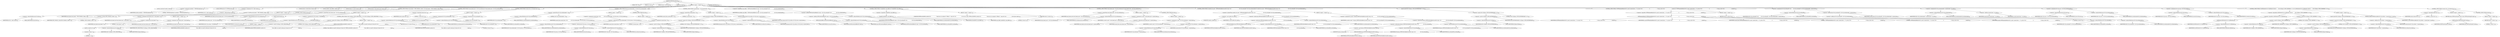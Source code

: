 digraph "TIFFFillStripPartial" {  
"74179" [label = <(METHOD,TIFFFillStripPartial)<SUB>159</SUB>> ]
"74180" [label = <(PARAM,TIFF *tif)<SUB>159</SUB>> ]
"74181" [label = <(PARAM,int strip)<SUB>159</SUB>> ]
"74182" [label = <(PARAM,tmsize_t read_ahead)<SUB>159</SUB>> ]
"74183" [label = <(PARAM,int restart)<SUB>160</SUB>> ]
"74184" [label = <(BLOCK,&lt;empty&gt;,&lt;empty&gt;)<SUB>161</SUB>> ]
"74185" [label = <(LOCAL,constchar[] module: char[])<SUB>162</SUB>> ]
"74186" [label = <(&lt;operator&gt;.assignment,module[] = &quot;TIFFFillStripPartial&quot;)<SUB>162</SUB>> ]
"74187" [label = <(IDENTIFIER,module,module[] = &quot;TIFFFillStripPartial&quot;)<SUB>162</SUB>> ]
"74188" [label = <(LITERAL,&quot;TIFFFillStripPartial&quot;,module[] = &quot;TIFFFillStripPartial&quot;)<SUB>162</SUB>> ]
"74189" [label = <(LOCAL,TIFFDirectory* td: TIFFDirectory)<SUB>163</SUB>> ]
"74190" [label = <(&lt;operator&gt;.assignment,*td = &amp;tif-&gt;tif_dir)<SUB>163</SUB>> ]
"74191" [label = <(IDENTIFIER,td,*td = &amp;tif-&gt;tif_dir)<SUB>163</SUB>> ]
"74192" [label = <(&lt;operator&gt;.addressOf,&amp;tif-&gt;tif_dir)<SUB>163</SUB>> ]
"74193" [label = <(&lt;operator&gt;.indirectFieldAccess,tif-&gt;tif_dir)<SUB>163</SUB>> ]
"74194" [label = <(IDENTIFIER,tif,*td = &amp;tif-&gt;tif_dir)<SUB>163</SUB>> ]
"74195" [label = <(FIELD_IDENTIFIER,tif_dir,tif_dir)<SUB>163</SUB>> ]
"74196" [label = <(LOCAL,tmsize_t unused_data: tmsize_t)<SUB>164</SUB>> ]
"74197" [label = <(LOCAL,uint64_t read_offset: uint64_t)<SUB>165</SUB>> ]
"74198" [label = <(LOCAL,tmsize_t to_read: tmsize_t)<SUB>166</SUB>> ]
"74199" [label = <(LOCAL,tmsize_t read_ahead_mod: tmsize_t)<SUB>167</SUB>> ]
"74200" [label = <(CONTROL_STRUCTURE,if (read_ahead &lt; TIFF_TMSIZE_T_MAX / 2),if (read_ahead &lt; TIFF_TMSIZE_T_MAX / 2))<SUB>180</SUB>> ]
"74201" [label = <(&lt;operator&gt;.lessThan,read_ahead &lt; TIFF_TMSIZE_T_MAX / 2)<SUB>180</SUB>> ]
"74202" [label = <(IDENTIFIER,read_ahead,read_ahead &lt; TIFF_TMSIZE_T_MAX / 2)<SUB>180</SUB>> ]
"74203" [label = <(&lt;operator&gt;.division,TIFF_TMSIZE_T_MAX / 2)<SUB>180</SUB>> ]
"74204" [label = <(IDENTIFIER,TIFF_TMSIZE_T_MAX,TIFF_TMSIZE_T_MAX / 2)<SUB>180</SUB>> ]
"74205" [label = <(LITERAL,2,TIFF_TMSIZE_T_MAX / 2)<SUB>180</SUB>> ]
"74206" [label = <(BLOCK,&lt;empty&gt;,&lt;empty&gt;)<SUB>181</SUB>> ]
"74207" [label = <(&lt;operator&gt;.assignment,read_ahead_mod = read_ahead * 2)<SUB>181</SUB>> ]
"74208" [label = <(IDENTIFIER,read_ahead_mod,read_ahead_mod = read_ahead * 2)<SUB>181</SUB>> ]
"74209" [label = <(&lt;operator&gt;.multiplication,read_ahead * 2)<SUB>181</SUB>> ]
"74210" [label = <(IDENTIFIER,read_ahead,read_ahead * 2)<SUB>181</SUB>> ]
"74211" [label = <(LITERAL,2,read_ahead * 2)<SUB>181</SUB>> ]
"74212" [label = <(CONTROL_STRUCTURE,else,else)<SUB>183</SUB>> ]
"74213" [label = <(BLOCK,&lt;empty&gt;,&lt;empty&gt;)<SUB>183</SUB>> ]
"74214" [label = <(&lt;operator&gt;.assignment,read_ahead_mod = read_ahead)<SUB>183</SUB>> ]
"74215" [label = <(IDENTIFIER,read_ahead_mod,read_ahead_mod = read_ahead)<SUB>183</SUB>> ]
"74216" [label = <(IDENTIFIER,read_ahead,read_ahead_mod = read_ahead)<SUB>183</SUB>> ]
"74217" [label = <(CONTROL_STRUCTURE,if (read_ahead_mod &gt; tif-&gt;tif_rawdatasize),if (read_ahead_mod &gt; tif-&gt;tif_rawdatasize))<SUB>184</SUB>> ]
"74218" [label = <(&lt;operator&gt;.greaterThan,read_ahead_mod &gt; tif-&gt;tif_rawdatasize)<SUB>184</SUB>> ]
"74219" [label = <(IDENTIFIER,read_ahead_mod,read_ahead_mod &gt; tif-&gt;tif_rawdatasize)<SUB>184</SUB>> ]
"74220" [label = <(&lt;operator&gt;.indirectFieldAccess,tif-&gt;tif_rawdatasize)<SUB>184</SUB>> ]
"74221" [label = <(IDENTIFIER,tif,read_ahead_mod &gt; tif-&gt;tif_rawdatasize)<SUB>184</SUB>> ]
"74222" [label = <(FIELD_IDENTIFIER,tif_rawdatasize,tif_rawdatasize)<SUB>184</SUB>> ]
"74223" [label = <(BLOCK,&lt;empty&gt;,&lt;empty&gt;)<SUB>185</SUB>> ]
"74224" [label = <(assert,assert(restart))<SUB>186</SUB>> ]
"74225" [label = <(IDENTIFIER,restart,assert(restart))<SUB>186</SUB>> ]
"74226" [label = <(&lt;operator&gt;.assignment,tif-&gt;tif_curstrip = NOSTRIP)<SUB>188</SUB>> ]
"74227" [label = <(&lt;operator&gt;.indirectFieldAccess,tif-&gt;tif_curstrip)<SUB>188</SUB>> ]
"74228" [label = <(IDENTIFIER,tif,tif-&gt;tif_curstrip = NOSTRIP)<SUB>188</SUB>> ]
"74229" [label = <(FIELD_IDENTIFIER,tif_curstrip,tif_curstrip)<SUB>188</SUB>> ]
"74230" [label = <(NOSTRIP,NOSTRIP)<SUB>188</SUB>> ]
"74231" [label = <(BLOCK,&lt;empty&gt;,&lt;empty&gt;)> ]
"74232" [label = <(uint32_t,(uint32_t)(-1))<SUB>188</SUB>> ]
"74233" [label = <(&lt;operator&gt;.minus,-1)<SUB>188</SUB>> ]
"74234" [label = <(LITERAL,1,-1)<SUB>188</SUB>> ]
"74235" [label = <(CONTROL_STRUCTURE,if ((tif-&gt;tif_flags &amp; TIFF_MYBUFFER) == 0),if ((tif-&gt;tif_flags &amp; TIFF_MYBUFFER) == 0))<SUB>189</SUB>> ]
"74236" [label = <(&lt;operator&gt;.equals,(tif-&gt;tif_flags &amp; TIFF_MYBUFFER) == 0)<SUB>189</SUB>> ]
"74237" [label = <(&lt;operator&gt;.and,tif-&gt;tif_flags &amp; TIFF_MYBUFFER)<SUB>189</SUB>> ]
"74238" [label = <(&lt;operator&gt;.indirectFieldAccess,tif-&gt;tif_flags)<SUB>189</SUB>> ]
"74239" [label = <(IDENTIFIER,tif,tif-&gt;tif_flags &amp; TIFF_MYBUFFER)<SUB>189</SUB>> ]
"74240" [label = <(FIELD_IDENTIFIER,tif_flags,tif_flags)<SUB>189</SUB>> ]
"74241" [label = <(IDENTIFIER,TIFF_MYBUFFER,tif-&gt;tif_flags &amp; TIFF_MYBUFFER)<SUB>189</SUB>> ]
"74242" [label = <(LITERAL,0,(tif-&gt;tif_flags &amp; TIFF_MYBUFFER) == 0)<SUB>189</SUB>> ]
"74243" [label = <(BLOCK,&lt;empty&gt;,&lt;empty&gt;)<SUB>190</SUB>> ]
"74244" [label = <(TIFFErrorExtR,TIFFErrorExtR(tif, module,\012                          &quot;Data buffer too small to hold part of strip %d&quot;,\012                          strip))<SUB>191</SUB>> ]
"74245" [label = <(IDENTIFIER,tif,TIFFErrorExtR(tif, module,\012                          &quot;Data buffer too small to hold part of strip %d&quot;,\012                          strip))<SUB>191</SUB>> ]
"74246" [label = <(IDENTIFIER,module,TIFFErrorExtR(tif, module,\012                          &quot;Data buffer too small to hold part of strip %d&quot;,\012                          strip))<SUB>191</SUB>> ]
"74247" [label = <(LITERAL,&quot;Data buffer too small to hold part of strip %d&quot;,TIFFErrorExtR(tif, module,\012                          &quot;Data buffer too small to hold part of strip %d&quot;,\012                          strip))<SUB>192</SUB>> ]
"74248" [label = <(IDENTIFIER,strip,TIFFErrorExtR(tif, module,\012                          &quot;Data buffer too small to hold part of strip %d&quot;,\012                          strip))<SUB>193</SUB>> ]
"74249" [label = <(RETURN,return (0);,return (0);)<SUB>194</SUB>> ]
"74250" [label = <(LITERAL,0,return (0);)<SUB>194</SUB>> ]
"74251" [label = <(CONTROL_STRUCTURE,if (restart &amp;&amp; 1),if (restart &amp;&amp; 1))<SUB>198</SUB>> ]
"74252" [label = <(&lt;operator&gt;.logicalAnd,restart &amp;&amp; 1)<SUB>198</SUB>> ]
"74253" [label = <(IDENTIFIER,restart,restart &amp;&amp; 1)<SUB>198</SUB>> ]
"74254" [label = <(LITERAL,1,restart &amp;&amp; 1)<SUB>198</SUB>> ]
"74255" [label = <(BLOCK,&lt;empty&gt;,&lt;empty&gt;)<SUB>199</SUB>> ]
"74256" [label = <(&lt;operator&gt;.assignment,tif-&gt;tif_rawdataloaded = 0)<SUB>200</SUB>> ]
"74257" [label = <(&lt;operator&gt;.indirectFieldAccess,tif-&gt;tif_rawdataloaded)<SUB>200</SUB>> ]
"74258" [label = <(IDENTIFIER,tif,tif-&gt;tif_rawdataloaded = 0)<SUB>200</SUB>> ]
"74259" [label = <(FIELD_IDENTIFIER,tif_rawdataloaded,tif_rawdataloaded)<SUB>200</SUB>> ]
"74260" [label = <(LITERAL,0,tif-&gt;tif_rawdataloaded = 0)<SUB>200</SUB>> ]
"74261" [label = <(&lt;operator&gt;.assignment,tif-&gt;tif_rawdataoff = 0)<SUB>201</SUB>> ]
"74262" [label = <(&lt;operator&gt;.indirectFieldAccess,tif-&gt;tif_rawdataoff)<SUB>201</SUB>> ]
"74263" [label = <(IDENTIFIER,tif,tif-&gt;tif_rawdataoff = 0)<SUB>201</SUB>> ]
"74264" [label = <(FIELD_IDENTIFIER,tif_rawdataoff,tif_rawdataoff)<SUB>201</SUB>> ]
"74265" [label = <(LITERAL,0,tif-&gt;tif_rawdataoff = 0)<SUB>201</SUB>> ]
"74266" [label = <(CONTROL_STRUCTURE,if (tif-&gt;tif_rawdataloaded &gt; 0),if (tif-&gt;tif_rawdataloaded &gt; 0))<SUB>208</SUB>> ]
"74267" [label = <(&lt;operator&gt;.greaterThan,tif-&gt;tif_rawdataloaded &gt; 0)<SUB>208</SUB>> ]
"74268" [label = <(&lt;operator&gt;.indirectFieldAccess,tif-&gt;tif_rawdataloaded)<SUB>208</SUB>> ]
"74269" [label = <(IDENTIFIER,tif,tif-&gt;tif_rawdataloaded &gt; 0)<SUB>208</SUB>> ]
"74270" [label = <(FIELD_IDENTIFIER,tif_rawdataloaded,tif_rawdataloaded)<SUB>208</SUB>> ]
"74271" [label = <(LITERAL,0,tif-&gt;tif_rawdataloaded &gt; 0)<SUB>208</SUB>> ]
"74272" [label = <(BLOCK,&lt;empty&gt;,&lt;empty&gt;)<SUB>209</SUB>> ]
"74273" [label = <(&lt;operator&gt;.assignment,unused_data =\012            tif-&gt;tif_rawdataloaded - (tif-&gt;tif_rawcp - tif-&gt;tif_rawdata))<SUB>209</SUB>> ]
"74274" [label = <(IDENTIFIER,unused_data,unused_data =\012            tif-&gt;tif_rawdataloaded - (tif-&gt;tif_rawcp - tif-&gt;tif_rawdata))<SUB>209</SUB>> ]
"74275" [label = <(&lt;operator&gt;.subtraction,tif-&gt;tif_rawdataloaded - (tif-&gt;tif_rawcp - tif-&gt;tif_rawdata))<SUB>210</SUB>> ]
"74276" [label = <(&lt;operator&gt;.indirectFieldAccess,tif-&gt;tif_rawdataloaded)<SUB>210</SUB>> ]
"74277" [label = <(IDENTIFIER,tif,tif-&gt;tif_rawdataloaded - (tif-&gt;tif_rawcp - tif-&gt;tif_rawdata))<SUB>210</SUB>> ]
"74278" [label = <(FIELD_IDENTIFIER,tif_rawdataloaded,tif_rawdataloaded)<SUB>210</SUB>> ]
"74279" [label = <(&lt;operator&gt;.subtraction,tif-&gt;tif_rawcp - tif-&gt;tif_rawdata)<SUB>210</SUB>> ]
"74280" [label = <(&lt;operator&gt;.indirectFieldAccess,tif-&gt;tif_rawcp)<SUB>210</SUB>> ]
"74281" [label = <(IDENTIFIER,tif,tif-&gt;tif_rawcp - tif-&gt;tif_rawdata)<SUB>210</SUB>> ]
"74282" [label = <(FIELD_IDENTIFIER,tif_rawcp,tif_rawcp)<SUB>210</SUB>> ]
"74283" [label = <(&lt;operator&gt;.indirectFieldAccess,tif-&gt;tif_rawdata)<SUB>210</SUB>> ]
"74284" [label = <(IDENTIFIER,tif,tif-&gt;tif_rawcp - tif-&gt;tif_rawdata)<SUB>210</SUB>> ]
"74285" [label = <(FIELD_IDENTIFIER,tif_rawdata,tif_rawdata)<SUB>210</SUB>> ]
"74286" [label = <(CONTROL_STRUCTURE,else,else)<SUB>212</SUB>> ]
"74287" [label = <(BLOCK,&lt;empty&gt;,&lt;empty&gt;)<SUB>212</SUB>> ]
"74288" [label = <(&lt;operator&gt;.assignment,unused_data = 0)<SUB>212</SUB>> ]
"74289" [label = <(IDENTIFIER,unused_data,unused_data = 0)<SUB>212</SUB>> ]
"74290" [label = <(LITERAL,0,unused_data = 0)<SUB>212</SUB>> ]
"74291" [label = <(CONTROL_STRUCTURE,if (unused_data &gt; 0),if (unused_data &gt; 0))<SUB>214</SUB>> ]
"74292" [label = <(&lt;operator&gt;.greaterThan,unused_data &gt; 0)<SUB>214</SUB>> ]
"74293" [label = <(IDENTIFIER,unused_data,unused_data &gt; 0)<SUB>214</SUB>> ]
"74294" [label = <(LITERAL,0,unused_data &gt; 0)<SUB>214</SUB>> ]
"74295" [label = <(BLOCK,&lt;empty&gt;,&lt;empty&gt;)<SUB>215</SUB>> ]
"74296" [label = <(assert,assert((tif-&gt;tif_flags &amp; TIFF_BUFFERMMAP) == 0))<SUB>216</SUB>> ]
"74297" [label = <(&lt;operator&gt;.equals,(tif-&gt;tif_flags &amp; TIFF_BUFFERMMAP) == 0)<SUB>216</SUB>> ]
"74298" [label = <(&lt;operator&gt;.and,tif-&gt;tif_flags &amp; TIFF_BUFFERMMAP)<SUB>216</SUB>> ]
"74299" [label = <(&lt;operator&gt;.indirectFieldAccess,tif-&gt;tif_flags)<SUB>216</SUB>> ]
"74300" [label = <(IDENTIFIER,tif,tif-&gt;tif_flags &amp; TIFF_BUFFERMMAP)<SUB>216</SUB>> ]
"74301" [label = <(FIELD_IDENTIFIER,tif_flags,tif_flags)<SUB>216</SUB>> ]
"74302" [label = <(IDENTIFIER,TIFF_BUFFERMMAP,tif-&gt;tif_flags &amp; TIFF_BUFFERMMAP)<SUB>216</SUB>> ]
"74303" [label = <(LITERAL,0,(tif-&gt;tif_flags &amp; TIFF_BUFFERMMAP) == 0)<SUB>216</SUB>> ]
"74304" [label = <(memmove,memmove(tif-&gt;tif_rawdata, tif-&gt;tif_rawcp, unused_data))<SUB>217</SUB>> ]
"74305" [label = <(&lt;operator&gt;.indirectFieldAccess,tif-&gt;tif_rawdata)<SUB>217</SUB>> ]
"74306" [label = <(IDENTIFIER,tif,memmove(tif-&gt;tif_rawdata, tif-&gt;tif_rawcp, unused_data))<SUB>217</SUB>> ]
"74307" [label = <(FIELD_IDENTIFIER,tif_rawdata,tif_rawdata)<SUB>217</SUB>> ]
"74308" [label = <(&lt;operator&gt;.indirectFieldAccess,tif-&gt;tif_rawcp)<SUB>217</SUB>> ]
"74309" [label = <(IDENTIFIER,tif,memmove(tif-&gt;tif_rawdata, tif-&gt;tif_rawcp, unused_data))<SUB>217</SUB>> ]
"74310" [label = <(FIELD_IDENTIFIER,tif_rawcp,tif_rawcp)<SUB>217</SUB>> ]
"74311" [label = <(IDENTIFIER,unused_data,memmove(tif-&gt;tif_rawdata, tif-&gt;tif_rawcp, unused_data))<SUB>217</SUB>> ]
"74312" [label = <(&lt;operator&gt;.assignment,read_offset = TIFFGetStrileOffset(tif, strip) + tif-&gt;tif_rawdataoff +\012                  tif-&gt;tif_rawdataloaded)<SUB>223</SUB>> ]
"74313" [label = <(IDENTIFIER,read_offset,read_offset = TIFFGetStrileOffset(tif, strip) + tif-&gt;tif_rawdataoff +\012                  tif-&gt;tif_rawdataloaded)<SUB>223</SUB>> ]
"74314" [label = <(&lt;operator&gt;.addition,TIFFGetStrileOffset(tif, strip) + tif-&gt;tif_rawdataoff +\012                  tif-&gt;tif_rawdataloaded)<SUB>223</SUB>> ]
"74315" [label = <(&lt;operator&gt;.addition,TIFFGetStrileOffset(tif, strip) + tif-&gt;tif_rawdataoff)<SUB>223</SUB>> ]
"74316" [label = <(TIFFGetStrileOffset,TIFFGetStrileOffset(tif, strip))<SUB>223</SUB>> ]
"74317" [label = <(IDENTIFIER,tif,TIFFGetStrileOffset(tif, strip))<SUB>223</SUB>> ]
"74318" [label = <(IDENTIFIER,strip,TIFFGetStrileOffset(tif, strip))<SUB>223</SUB>> ]
"74319" [label = <(&lt;operator&gt;.indirectFieldAccess,tif-&gt;tif_rawdataoff)<SUB>223</SUB>> ]
"74320" [label = <(IDENTIFIER,tif,TIFFGetStrileOffset(tif, strip) + tif-&gt;tif_rawdataoff)<SUB>223</SUB>> ]
"74321" [label = <(FIELD_IDENTIFIER,tif_rawdataoff,tif_rawdataoff)<SUB>223</SUB>> ]
"74322" [label = <(&lt;operator&gt;.indirectFieldAccess,tif-&gt;tif_rawdataloaded)<SUB>224</SUB>> ]
"74323" [label = <(IDENTIFIER,tif,TIFFGetStrileOffset(tif, strip) + tif-&gt;tif_rawdataoff +\012                  tif-&gt;tif_rawdataloaded)<SUB>224</SUB>> ]
"74324" [label = <(FIELD_IDENTIFIER,tif_rawdataloaded,tif_rawdataloaded)<SUB>224</SUB>> ]
"74325" [label = <(CONTROL_STRUCTURE,if (!SeekOK(tif, read_offset)),if (!SeekOK(tif, read_offset)))<SUB>226</SUB>> ]
"74326" [label = <(&lt;operator&gt;.logicalNot,!SeekOK(tif, read_offset))<SUB>226</SUB>> ]
"74327" [label = <(SeekOK,SeekOK(tif, read_offset))<SUB>226</SUB>> ]
"74328" [label = <(IDENTIFIER,tif,SeekOK(tif, read_offset))<SUB>226</SUB>> ]
"74329" [label = <(IDENTIFIER,read_offset,SeekOK(tif, read_offset))<SUB>226</SUB>> ]
"74330" [label = <(BLOCK,&lt;empty&gt;,&lt;empty&gt;)<SUB>227</SUB>> ]
"74331" [label = <(UNKNOWN,TIFFErrorExtR(tif, module,\012                      &quot;Seek error at scanline %&quot; PRIu32 &quot;, strip %d&quot;,\012                      tif-&gt;tif_row, strip);,TIFFErrorExtR(tif, module,\012                      &quot;Seek error at scanline %&quot; PRIu32 &quot;, strip %d&quot;,\012                      tif-&gt;tif_row, strip);)<SUB>228</SUB>> ]
"74332" [label = <(RETURN,return 0;,return 0;)<SUB>231</SUB>> ]
"74333" [label = <(LITERAL,0,return 0;)<SUB>231</SUB>> ]
"74334" [label = <(CONTROL_STRUCTURE,if (read_ahead_mod &gt; tif-&gt;tif_rawdatasize),if (read_ahead_mod &gt; tif-&gt;tif_rawdatasize))<SUB>237</SUB>> ]
"74335" [label = <(&lt;operator&gt;.greaterThan,read_ahead_mod &gt; tif-&gt;tif_rawdatasize)<SUB>237</SUB>> ]
"74336" [label = <(IDENTIFIER,read_ahead_mod,read_ahead_mod &gt; tif-&gt;tif_rawdatasize)<SUB>237</SUB>> ]
"74337" [label = <(&lt;operator&gt;.indirectFieldAccess,tif-&gt;tif_rawdatasize)<SUB>237</SUB>> ]
"74338" [label = <(IDENTIFIER,tif,read_ahead_mod &gt; tif-&gt;tif_rawdatasize)<SUB>237</SUB>> ]
"74339" [label = <(FIELD_IDENTIFIER,tif_rawdatasize,tif_rawdatasize)<SUB>237</SUB>> ]
"74340" [label = <(BLOCK,&lt;empty&gt;,&lt;empty&gt;)<SUB>238</SUB>> ]
"74341" [label = <(&lt;operator&gt;.assignment,to_read = read_ahead_mod - unused_data)<SUB>238</SUB>> ]
"74342" [label = <(IDENTIFIER,to_read,to_read = read_ahead_mod - unused_data)<SUB>238</SUB>> ]
"74343" [label = <(&lt;operator&gt;.subtraction,read_ahead_mod - unused_data)<SUB>238</SUB>> ]
"74344" [label = <(IDENTIFIER,read_ahead_mod,read_ahead_mod - unused_data)<SUB>238</SUB>> ]
"74345" [label = <(IDENTIFIER,unused_data,read_ahead_mod - unused_data)<SUB>238</SUB>> ]
"74346" [label = <(CONTROL_STRUCTURE,else,else)<SUB>240</SUB>> ]
"74347" [label = <(BLOCK,&lt;empty&gt;,&lt;empty&gt;)<SUB>240</SUB>> ]
"74348" [label = <(&lt;operator&gt;.assignment,to_read = tif-&gt;tif_rawdatasize - unused_data)<SUB>240</SUB>> ]
"74349" [label = <(IDENTIFIER,to_read,to_read = tif-&gt;tif_rawdatasize - unused_data)<SUB>240</SUB>> ]
"74350" [label = <(&lt;operator&gt;.subtraction,tif-&gt;tif_rawdatasize - unused_data)<SUB>240</SUB>> ]
"74351" [label = <(&lt;operator&gt;.indirectFieldAccess,tif-&gt;tif_rawdatasize)<SUB>240</SUB>> ]
"74352" [label = <(IDENTIFIER,tif,tif-&gt;tif_rawdatasize - unused_data)<SUB>240</SUB>> ]
"74353" [label = <(FIELD_IDENTIFIER,tif_rawdatasize,tif_rawdatasize)<SUB>240</SUB>> ]
"74354" [label = <(IDENTIFIER,unused_data,tif-&gt;tif_rawdatasize - unused_data)<SUB>240</SUB>> ]
"74355" [label = <(CONTROL_STRUCTURE,if ((uint64_t)to_read &gt; TIFFGetStrileByteCount(tif, strip) -\012                                tif-&gt;tif_rawdataoff - tif-&gt;tif_rawdataloaded),if ((uint64_t)to_read &gt; TIFFGetStrileByteCount(tif, strip) -\012                                tif-&gt;tif_rawdataoff - tif-&gt;tif_rawdataloaded))<SUB>241</SUB>> ]
"74356" [label = <(&lt;operator&gt;.greaterThan,(uint64_t)to_read &gt; TIFFGetStrileByteCount(tif, strip) -\012                                tif-&gt;tif_rawdataoff - tif-&gt;tif_rawdataloaded)<SUB>241</SUB>> ]
"74357" [label = <(&lt;operator&gt;.cast,(uint64_t)to_read)<SUB>241</SUB>> ]
"74358" [label = <(UNKNOWN,uint64_t,uint64_t)<SUB>241</SUB>> ]
"74359" [label = <(IDENTIFIER,to_read,(uint64_t)to_read)<SUB>241</SUB>> ]
"74360" [label = <(&lt;operator&gt;.subtraction,TIFFGetStrileByteCount(tif, strip) -\012                                tif-&gt;tif_rawdataoff - tif-&gt;tif_rawdataloaded)<SUB>241</SUB>> ]
"74361" [label = <(&lt;operator&gt;.subtraction,TIFFGetStrileByteCount(tif, strip) -\012                                tif-&gt;tif_rawdataoff)<SUB>241</SUB>> ]
"74362" [label = <(TIFFGetStrileByteCount,TIFFGetStrileByteCount(tif, strip))<SUB>241</SUB>> ]
"74363" [label = <(IDENTIFIER,tif,TIFFGetStrileByteCount(tif, strip))<SUB>241</SUB>> ]
"74364" [label = <(IDENTIFIER,strip,TIFFGetStrileByteCount(tif, strip))<SUB>241</SUB>> ]
"74365" [label = <(&lt;operator&gt;.indirectFieldAccess,tif-&gt;tif_rawdataoff)<SUB>242</SUB>> ]
"74366" [label = <(IDENTIFIER,tif,TIFFGetStrileByteCount(tif, strip) -\012                                tif-&gt;tif_rawdataoff)<SUB>242</SUB>> ]
"74367" [label = <(FIELD_IDENTIFIER,tif_rawdataoff,tif_rawdataoff)<SUB>242</SUB>> ]
"74368" [label = <(&lt;operator&gt;.indirectFieldAccess,tif-&gt;tif_rawdataloaded)<SUB>242</SUB>> ]
"74369" [label = <(IDENTIFIER,tif,TIFFGetStrileByteCount(tif, strip) -\012                                tif-&gt;tif_rawdataoff - tif-&gt;tif_rawdataloaded)<SUB>242</SUB>> ]
"74370" [label = <(FIELD_IDENTIFIER,tif_rawdataloaded,tif_rawdataloaded)<SUB>242</SUB>> ]
"74371" [label = <(BLOCK,&lt;empty&gt;,&lt;empty&gt;)<SUB>243</SUB>> ]
"74372" [label = <(&lt;operator&gt;.assignment,to_read = (tmsize_t)TIFFGetStrileByteCount(tif, strip) -\012                  tif-&gt;tif_rawdataoff - tif-&gt;tif_rawdataloaded)<SUB>244</SUB>> ]
"74373" [label = <(IDENTIFIER,to_read,to_read = (tmsize_t)TIFFGetStrileByteCount(tif, strip) -\012                  tif-&gt;tif_rawdataoff - tif-&gt;tif_rawdataloaded)<SUB>244</SUB>> ]
"74374" [label = <(&lt;operator&gt;.subtraction,(tmsize_t)TIFFGetStrileByteCount(tif, strip) -\012                  tif-&gt;tif_rawdataoff - tif-&gt;tif_rawdataloaded)<SUB>244</SUB>> ]
"74375" [label = <(&lt;operator&gt;.subtraction,(tmsize_t)TIFFGetStrileByteCount(tif, strip) -\012                  tif-&gt;tif_rawdataoff)<SUB>244</SUB>> ]
"74376" [label = <(&lt;operator&gt;.cast,(tmsize_t)TIFFGetStrileByteCount(tif, strip))<SUB>244</SUB>> ]
"74377" [label = <(UNKNOWN,tmsize_t,tmsize_t)<SUB>244</SUB>> ]
"74378" [label = <(TIFFGetStrileByteCount,TIFFGetStrileByteCount(tif, strip))<SUB>244</SUB>> ]
"74379" [label = <(IDENTIFIER,tif,TIFFGetStrileByteCount(tif, strip))<SUB>244</SUB>> ]
"74380" [label = <(IDENTIFIER,strip,TIFFGetStrileByteCount(tif, strip))<SUB>244</SUB>> ]
"74381" [label = <(&lt;operator&gt;.indirectFieldAccess,tif-&gt;tif_rawdataoff)<SUB>245</SUB>> ]
"74382" [label = <(IDENTIFIER,tif,(tmsize_t)TIFFGetStrileByteCount(tif, strip) -\012                  tif-&gt;tif_rawdataoff)<SUB>245</SUB>> ]
"74383" [label = <(FIELD_IDENTIFIER,tif_rawdataoff,tif_rawdataoff)<SUB>245</SUB>> ]
"74384" [label = <(&lt;operator&gt;.indirectFieldAccess,tif-&gt;tif_rawdataloaded)<SUB>245</SUB>> ]
"74385" [label = <(IDENTIFIER,tif,(tmsize_t)TIFFGetStrileByteCount(tif, strip) -\012                  tif-&gt;tif_rawdataoff - tif-&gt;tif_rawdataloaded)<SUB>245</SUB>> ]
"74386" [label = <(FIELD_IDENTIFIER,tif_rawdataloaded,tif_rawdataloaded)<SUB>245</SUB>> ]
"74387" [label = <(assert,assert((tif-&gt;tif_flags &amp; TIFF_BUFFERMMAP) == 0))<SUB>248</SUB>> ]
"74388" [label = <(&lt;operator&gt;.equals,(tif-&gt;tif_flags &amp; TIFF_BUFFERMMAP) == 0)<SUB>248</SUB>> ]
"74389" [label = <(&lt;operator&gt;.and,tif-&gt;tif_flags &amp; TIFF_BUFFERMMAP)<SUB>248</SUB>> ]
"74390" [label = <(&lt;operator&gt;.indirectFieldAccess,tif-&gt;tif_flags)<SUB>248</SUB>> ]
"74391" [label = <(IDENTIFIER,tif,tif-&gt;tif_flags &amp; TIFF_BUFFERMMAP)<SUB>248</SUB>> ]
"74392" [label = <(FIELD_IDENTIFIER,tif_flags,tif_flags)<SUB>248</SUB>> ]
"74393" [label = <(IDENTIFIER,TIFF_BUFFERMMAP,tif-&gt;tif_flags &amp; TIFF_BUFFERMMAP)<SUB>248</SUB>> ]
"74394" [label = <(LITERAL,0,(tif-&gt;tif_flags &amp; TIFF_BUFFERMMAP) == 0)<SUB>248</SUB>> ]
"74395" [label = <(CONTROL_STRUCTURE,if (!TIFFReadAndRealloc(tif, to_read, unused_data, 1, /* is_strip */\012                            0,                            /* strip_or_tile */\012                            module)),if (!TIFFReadAndRealloc(tif, to_read, unused_data, 1, /* is_strip */\012                            0,                            /* strip_or_tile */\012                            module)))<SUB>249</SUB>> ]
"74396" [label = <(&lt;operator&gt;.logicalNot,!TIFFReadAndRealloc(tif, to_read, unused_data, 1, /* is_strip */\012                            0,                            /* strip_or_tile */\012                            module))<SUB>249</SUB>> ]
"74397" [label = <(TIFFReadAndRealloc,TIFFReadAndRealloc(tif, to_read, unused_data, 1, /* is_strip */\012                            0,                            /* strip_or_tile */\012                            module))<SUB>249</SUB>> ]
"74398" [label = <(IDENTIFIER,tif,TIFFReadAndRealloc(tif, to_read, unused_data, 1, /* is_strip */\012                            0,                            /* strip_or_tile */\012                            module))<SUB>249</SUB>> ]
"74399" [label = <(IDENTIFIER,to_read,TIFFReadAndRealloc(tif, to_read, unused_data, 1, /* is_strip */\012                            0,                            /* strip_or_tile */\012                            module))<SUB>249</SUB>> ]
"74400" [label = <(IDENTIFIER,unused_data,TIFFReadAndRealloc(tif, to_read, unused_data, 1, /* is_strip */\012                            0,                            /* strip_or_tile */\012                            module))<SUB>249</SUB>> ]
"74401" [label = <(LITERAL,1,TIFFReadAndRealloc(tif, to_read, unused_data, 1, /* is_strip */\012                            0,                            /* strip_or_tile */\012                            module))<SUB>249</SUB>> ]
"74402" [label = <(LITERAL,0,TIFFReadAndRealloc(tif, to_read, unused_data, 1, /* is_strip */\012                            0,                            /* strip_or_tile */\012                            module))<SUB>250</SUB>> ]
"74403" [label = <(IDENTIFIER,module,TIFFReadAndRealloc(tif, to_read, unused_data, 1, /* is_strip */\012                            0,                            /* strip_or_tile */\012                            module))<SUB>251</SUB>> ]
"74404" [label = <(BLOCK,&lt;empty&gt;,&lt;empty&gt;)<SUB>252</SUB>> ]
"74405" [label = <(RETURN,return 0;,return 0;)<SUB>253</SUB>> ]
"74406" [label = <(LITERAL,0,return 0;)<SUB>253</SUB>> ]
"74407" [label = <(&lt;operator&gt;.assignment,tif-&gt;tif_rawdataoff =\012        tif-&gt;tif_rawdataoff + tif-&gt;tif_rawdataloaded - unused_data)<SUB>256</SUB>> ]
"74408" [label = <(&lt;operator&gt;.indirectFieldAccess,tif-&gt;tif_rawdataoff)<SUB>256</SUB>> ]
"74409" [label = <(IDENTIFIER,tif,tif-&gt;tif_rawdataoff =\012        tif-&gt;tif_rawdataoff + tif-&gt;tif_rawdataloaded - unused_data)<SUB>256</SUB>> ]
"74410" [label = <(FIELD_IDENTIFIER,tif_rawdataoff,tif_rawdataoff)<SUB>256</SUB>> ]
"74411" [label = <(&lt;operator&gt;.subtraction,tif-&gt;tif_rawdataoff + tif-&gt;tif_rawdataloaded - unused_data)<SUB>257</SUB>> ]
"74412" [label = <(&lt;operator&gt;.addition,tif-&gt;tif_rawdataoff + tif-&gt;tif_rawdataloaded)<SUB>257</SUB>> ]
"74413" [label = <(&lt;operator&gt;.indirectFieldAccess,tif-&gt;tif_rawdataoff)<SUB>257</SUB>> ]
"74414" [label = <(IDENTIFIER,tif,tif-&gt;tif_rawdataoff + tif-&gt;tif_rawdataloaded)<SUB>257</SUB>> ]
"74415" [label = <(FIELD_IDENTIFIER,tif_rawdataoff,tif_rawdataoff)<SUB>257</SUB>> ]
"74416" [label = <(&lt;operator&gt;.indirectFieldAccess,tif-&gt;tif_rawdataloaded)<SUB>257</SUB>> ]
"74417" [label = <(IDENTIFIER,tif,tif-&gt;tif_rawdataoff + tif-&gt;tif_rawdataloaded)<SUB>257</SUB>> ]
"74418" [label = <(FIELD_IDENTIFIER,tif_rawdataloaded,tif_rawdataloaded)<SUB>257</SUB>> ]
"74419" [label = <(IDENTIFIER,unused_data,tif-&gt;tif_rawdataoff + tif-&gt;tif_rawdataloaded - unused_data)<SUB>257</SUB>> ]
"74420" [label = <(&lt;operator&gt;.assignment,tif-&gt;tif_rawdataloaded = unused_data + to_read)<SUB>258</SUB>> ]
"74421" [label = <(&lt;operator&gt;.indirectFieldAccess,tif-&gt;tif_rawdataloaded)<SUB>258</SUB>> ]
"74422" [label = <(IDENTIFIER,tif,tif-&gt;tif_rawdataloaded = unused_data + to_read)<SUB>258</SUB>> ]
"74423" [label = <(FIELD_IDENTIFIER,tif_rawdataloaded,tif_rawdataloaded)<SUB>258</SUB>> ]
"74424" [label = <(&lt;operator&gt;.addition,unused_data + to_read)<SUB>258</SUB>> ]
"74425" [label = <(IDENTIFIER,unused_data,unused_data + to_read)<SUB>258</SUB>> ]
"74426" [label = <(IDENTIFIER,to_read,unused_data + to_read)<SUB>258</SUB>> ]
"74427" [label = <(&lt;operator&gt;.assignment,tif-&gt;tif_rawcc = tif-&gt;tif_rawdataloaded)<SUB>260</SUB>> ]
"74428" [label = <(&lt;operator&gt;.indirectFieldAccess,tif-&gt;tif_rawcc)<SUB>260</SUB>> ]
"74429" [label = <(IDENTIFIER,tif,tif-&gt;tif_rawcc = tif-&gt;tif_rawdataloaded)<SUB>260</SUB>> ]
"74430" [label = <(FIELD_IDENTIFIER,tif_rawcc,tif_rawcc)<SUB>260</SUB>> ]
"74431" [label = <(&lt;operator&gt;.indirectFieldAccess,tif-&gt;tif_rawdataloaded)<SUB>260</SUB>> ]
"74432" [label = <(IDENTIFIER,tif,tif-&gt;tif_rawcc = tif-&gt;tif_rawdataloaded)<SUB>260</SUB>> ]
"74433" [label = <(FIELD_IDENTIFIER,tif_rawdataloaded,tif_rawdataloaded)<SUB>260</SUB>> ]
"74434" [label = <(&lt;operator&gt;.assignment,tif-&gt;tif_rawcp = tif-&gt;tif_rawdata)<SUB>261</SUB>> ]
"74435" [label = <(&lt;operator&gt;.indirectFieldAccess,tif-&gt;tif_rawcp)<SUB>261</SUB>> ]
"74436" [label = <(IDENTIFIER,tif,tif-&gt;tif_rawcp = tif-&gt;tif_rawdata)<SUB>261</SUB>> ]
"74437" [label = <(FIELD_IDENTIFIER,tif_rawcp,tif_rawcp)<SUB>261</SUB>> ]
"74438" [label = <(&lt;operator&gt;.indirectFieldAccess,tif-&gt;tif_rawdata)<SUB>261</SUB>> ]
"74439" [label = <(IDENTIFIER,tif,tif-&gt;tif_rawcp = tif-&gt;tif_rawdata)<SUB>261</SUB>> ]
"74440" [label = <(FIELD_IDENTIFIER,tif_rawdata,tif_rawdata)<SUB>261</SUB>> ]
"74441" [label = <(CONTROL_STRUCTURE,if (!isFillOrder(tif, td-&gt;td_fillorder) &amp;&amp;\012        (tif-&gt;tif_flags &amp; TIFF_NOBITREV) == 0),if (!isFillOrder(tif, td-&gt;td_fillorder) &amp;&amp;\012        (tif-&gt;tif_flags &amp; TIFF_NOBITREV) == 0))<SUB>263</SUB>> ]
"74442" [label = <(&lt;operator&gt;.logicalAnd,!isFillOrder(tif, td-&gt;td_fillorder) &amp;&amp;\012        (tif-&gt;tif_flags &amp; TIFF_NOBITREV) == 0)<SUB>263</SUB>> ]
"74443" [label = <(&lt;operator&gt;.logicalNot,!isFillOrder(tif, td-&gt;td_fillorder))<SUB>263</SUB>> ]
"74444" [label = <(isFillOrder,isFillOrder(tif, td-&gt;td_fillorder))<SUB>263</SUB>> ]
"74445" [label = <(IDENTIFIER,tif,isFillOrder(tif, td-&gt;td_fillorder))<SUB>263</SUB>> ]
"74446" [label = <(&lt;operator&gt;.indirectFieldAccess,td-&gt;td_fillorder)<SUB>263</SUB>> ]
"74447" [label = <(IDENTIFIER,td,isFillOrder(tif, td-&gt;td_fillorder))<SUB>263</SUB>> ]
"74448" [label = <(FIELD_IDENTIFIER,td_fillorder,td_fillorder)<SUB>263</SUB>> ]
"74449" [label = <(&lt;operator&gt;.equals,(tif-&gt;tif_flags &amp; TIFF_NOBITREV) == 0)<SUB>264</SUB>> ]
"74450" [label = <(&lt;operator&gt;.and,tif-&gt;tif_flags &amp; TIFF_NOBITREV)<SUB>264</SUB>> ]
"74451" [label = <(&lt;operator&gt;.indirectFieldAccess,tif-&gt;tif_flags)<SUB>264</SUB>> ]
"74452" [label = <(IDENTIFIER,tif,tif-&gt;tif_flags &amp; TIFF_NOBITREV)<SUB>264</SUB>> ]
"74453" [label = <(FIELD_IDENTIFIER,tif_flags,tif_flags)<SUB>264</SUB>> ]
"74454" [label = <(IDENTIFIER,TIFF_NOBITREV,tif-&gt;tif_flags &amp; TIFF_NOBITREV)<SUB>264</SUB>> ]
"74455" [label = <(LITERAL,0,(tif-&gt;tif_flags &amp; TIFF_NOBITREV) == 0)<SUB>264</SUB>> ]
"74456" [label = <(BLOCK,&lt;empty&gt;,&lt;empty&gt;)<SUB>265</SUB>> ]
"74457" [label = <(assert,assert((tif-&gt;tif_flags &amp; TIFF_BUFFERMMAP) == 0))<SUB>266</SUB>> ]
"74458" [label = <(&lt;operator&gt;.equals,(tif-&gt;tif_flags &amp; TIFF_BUFFERMMAP) == 0)<SUB>266</SUB>> ]
"74459" [label = <(&lt;operator&gt;.and,tif-&gt;tif_flags &amp; TIFF_BUFFERMMAP)<SUB>266</SUB>> ]
"74460" [label = <(&lt;operator&gt;.indirectFieldAccess,tif-&gt;tif_flags)<SUB>266</SUB>> ]
"74461" [label = <(IDENTIFIER,tif,tif-&gt;tif_flags &amp; TIFF_BUFFERMMAP)<SUB>266</SUB>> ]
"74462" [label = <(FIELD_IDENTIFIER,tif_flags,tif_flags)<SUB>266</SUB>> ]
"74463" [label = <(IDENTIFIER,TIFF_BUFFERMMAP,tif-&gt;tif_flags &amp; TIFF_BUFFERMMAP)<SUB>266</SUB>> ]
"74464" [label = <(LITERAL,0,(tif-&gt;tif_flags &amp; TIFF_BUFFERMMAP) == 0)<SUB>266</SUB>> ]
"74465" [label = <(TIFFReverseBits,TIFFReverseBits(tif-&gt;tif_rawdata + unused_data, to_read))<SUB>267</SUB>> ]
"74466" [label = <(&lt;operator&gt;.addition,tif-&gt;tif_rawdata + unused_data)<SUB>267</SUB>> ]
"74467" [label = <(&lt;operator&gt;.indirectFieldAccess,tif-&gt;tif_rawdata)<SUB>267</SUB>> ]
"74468" [label = <(IDENTIFIER,tif,tif-&gt;tif_rawdata + unused_data)<SUB>267</SUB>> ]
"74469" [label = <(FIELD_IDENTIFIER,tif_rawdata,tif_rawdata)<SUB>267</SUB>> ]
"74470" [label = <(IDENTIFIER,unused_data,tif-&gt;tif_rawdata + unused_data)<SUB>267</SUB>> ]
"74471" [label = <(IDENTIFIER,to_read,TIFFReverseBits(tif-&gt;tif_rawdata + unused_data, to_read))<SUB>267</SUB>> ]
"74472" [label = <(CONTROL_STRUCTURE,if (restart &amp;&amp; 1),if (restart &amp;&amp; 1))<SUB>274</SUB>> ]
"74473" [label = <(&lt;operator&gt;.logicalAnd,restart &amp;&amp; 1)<SUB>274</SUB>> ]
"74474" [label = <(IDENTIFIER,restart,restart &amp;&amp; 1)<SUB>274</SUB>> ]
"74475" [label = <(LITERAL,1,restart &amp;&amp; 1)<SUB>274</SUB>> ]
"74476" [label = <(BLOCK,&lt;empty&gt;,&lt;empty&gt;)<SUB>275</SUB>> ]
"74477" [label = <(RETURN,return TIFFStartStrip(tif, strip);,return TIFFStartStrip(tif, strip);)<SUB>293</SUB>> ]
"74478" [label = <(TIFFStartStrip,TIFFStartStrip(tif, strip))<SUB>293</SUB>> ]
"74479" [label = <(IDENTIFIER,tif,TIFFStartStrip(tif, strip))<SUB>293</SUB>> ]
"74480" [label = <(IDENTIFIER,strip,TIFFStartStrip(tif, strip))<SUB>293</SUB>> ]
"74481" [label = <(CONTROL_STRUCTURE,else,else)<SUB>296</SUB>> ]
"74482" [label = <(BLOCK,&lt;empty&gt;,&lt;empty&gt;)<SUB>296</SUB>> ]
"74483" [label = <(RETURN,return 1;,return 1;)<SUB>297</SUB>> ]
"74484" [label = <(LITERAL,1,return 1;)<SUB>297</SUB>> ]
"74485" [label = <(METHOD_RETURN,int)<SUB>159</SUB>> ]
  "74179" -> "74180" 
  "74179" -> "74181" 
  "74179" -> "74182" 
  "74179" -> "74183" 
  "74179" -> "74184" 
  "74179" -> "74485" 
  "74184" -> "74185" 
  "74184" -> "74186" 
  "74184" -> "74189" 
  "74184" -> "74190" 
  "74184" -> "74196" 
  "74184" -> "74197" 
  "74184" -> "74198" 
  "74184" -> "74199" 
  "74184" -> "74200" 
  "74184" -> "74217" 
  "74184" -> "74251" 
  "74184" -> "74266" 
  "74184" -> "74291" 
  "74184" -> "74312" 
  "74184" -> "74325" 
  "74184" -> "74334" 
  "74184" -> "74355" 
  "74184" -> "74387" 
  "74184" -> "74395" 
  "74184" -> "74407" 
  "74184" -> "74420" 
  "74184" -> "74427" 
  "74184" -> "74434" 
  "74184" -> "74441" 
  "74184" -> "74472" 
  "74186" -> "74187" 
  "74186" -> "74188" 
  "74190" -> "74191" 
  "74190" -> "74192" 
  "74192" -> "74193" 
  "74193" -> "74194" 
  "74193" -> "74195" 
  "74200" -> "74201" 
  "74200" -> "74206" 
  "74200" -> "74212" 
  "74201" -> "74202" 
  "74201" -> "74203" 
  "74203" -> "74204" 
  "74203" -> "74205" 
  "74206" -> "74207" 
  "74207" -> "74208" 
  "74207" -> "74209" 
  "74209" -> "74210" 
  "74209" -> "74211" 
  "74212" -> "74213" 
  "74213" -> "74214" 
  "74214" -> "74215" 
  "74214" -> "74216" 
  "74217" -> "74218" 
  "74217" -> "74223" 
  "74218" -> "74219" 
  "74218" -> "74220" 
  "74220" -> "74221" 
  "74220" -> "74222" 
  "74223" -> "74224" 
  "74223" -> "74226" 
  "74223" -> "74235" 
  "74224" -> "74225" 
  "74226" -> "74227" 
  "74226" -> "74230" 
  "74227" -> "74228" 
  "74227" -> "74229" 
  "74230" -> "74231" 
  "74231" -> "74232" 
  "74232" -> "74233" 
  "74233" -> "74234" 
  "74235" -> "74236" 
  "74235" -> "74243" 
  "74236" -> "74237" 
  "74236" -> "74242" 
  "74237" -> "74238" 
  "74237" -> "74241" 
  "74238" -> "74239" 
  "74238" -> "74240" 
  "74243" -> "74244" 
  "74243" -> "74249" 
  "74244" -> "74245" 
  "74244" -> "74246" 
  "74244" -> "74247" 
  "74244" -> "74248" 
  "74249" -> "74250" 
  "74251" -> "74252" 
  "74251" -> "74255" 
  "74252" -> "74253" 
  "74252" -> "74254" 
  "74255" -> "74256" 
  "74255" -> "74261" 
  "74256" -> "74257" 
  "74256" -> "74260" 
  "74257" -> "74258" 
  "74257" -> "74259" 
  "74261" -> "74262" 
  "74261" -> "74265" 
  "74262" -> "74263" 
  "74262" -> "74264" 
  "74266" -> "74267" 
  "74266" -> "74272" 
  "74266" -> "74286" 
  "74267" -> "74268" 
  "74267" -> "74271" 
  "74268" -> "74269" 
  "74268" -> "74270" 
  "74272" -> "74273" 
  "74273" -> "74274" 
  "74273" -> "74275" 
  "74275" -> "74276" 
  "74275" -> "74279" 
  "74276" -> "74277" 
  "74276" -> "74278" 
  "74279" -> "74280" 
  "74279" -> "74283" 
  "74280" -> "74281" 
  "74280" -> "74282" 
  "74283" -> "74284" 
  "74283" -> "74285" 
  "74286" -> "74287" 
  "74287" -> "74288" 
  "74288" -> "74289" 
  "74288" -> "74290" 
  "74291" -> "74292" 
  "74291" -> "74295" 
  "74292" -> "74293" 
  "74292" -> "74294" 
  "74295" -> "74296" 
  "74295" -> "74304" 
  "74296" -> "74297" 
  "74297" -> "74298" 
  "74297" -> "74303" 
  "74298" -> "74299" 
  "74298" -> "74302" 
  "74299" -> "74300" 
  "74299" -> "74301" 
  "74304" -> "74305" 
  "74304" -> "74308" 
  "74304" -> "74311" 
  "74305" -> "74306" 
  "74305" -> "74307" 
  "74308" -> "74309" 
  "74308" -> "74310" 
  "74312" -> "74313" 
  "74312" -> "74314" 
  "74314" -> "74315" 
  "74314" -> "74322" 
  "74315" -> "74316" 
  "74315" -> "74319" 
  "74316" -> "74317" 
  "74316" -> "74318" 
  "74319" -> "74320" 
  "74319" -> "74321" 
  "74322" -> "74323" 
  "74322" -> "74324" 
  "74325" -> "74326" 
  "74325" -> "74330" 
  "74326" -> "74327" 
  "74327" -> "74328" 
  "74327" -> "74329" 
  "74330" -> "74331" 
  "74330" -> "74332" 
  "74332" -> "74333" 
  "74334" -> "74335" 
  "74334" -> "74340" 
  "74334" -> "74346" 
  "74335" -> "74336" 
  "74335" -> "74337" 
  "74337" -> "74338" 
  "74337" -> "74339" 
  "74340" -> "74341" 
  "74341" -> "74342" 
  "74341" -> "74343" 
  "74343" -> "74344" 
  "74343" -> "74345" 
  "74346" -> "74347" 
  "74347" -> "74348" 
  "74348" -> "74349" 
  "74348" -> "74350" 
  "74350" -> "74351" 
  "74350" -> "74354" 
  "74351" -> "74352" 
  "74351" -> "74353" 
  "74355" -> "74356" 
  "74355" -> "74371" 
  "74356" -> "74357" 
  "74356" -> "74360" 
  "74357" -> "74358" 
  "74357" -> "74359" 
  "74360" -> "74361" 
  "74360" -> "74368" 
  "74361" -> "74362" 
  "74361" -> "74365" 
  "74362" -> "74363" 
  "74362" -> "74364" 
  "74365" -> "74366" 
  "74365" -> "74367" 
  "74368" -> "74369" 
  "74368" -> "74370" 
  "74371" -> "74372" 
  "74372" -> "74373" 
  "74372" -> "74374" 
  "74374" -> "74375" 
  "74374" -> "74384" 
  "74375" -> "74376" 
  "74375" -> "74381" 
  "74376" -> "74377" 
  "74376" -> "74378" 
  "74378" -> "74379" 
  "74378" -> "74380" 
  "74381" -> "74382" 
  "74381" -> "74383" 
  "74384" -> "74385" 
  "74384" -> "74386" 
  "74387" -> "74388" 
  "74388" -> "74389" 
  "74388" -> "74394" 
  "74389" -> "74390" 
  "74389" -> "74393" 
  "74390" -> "74391" 
  "74390" -> "74392" 
  "74395" -> "74396" 
  "74395" -> "74404" 
  "74396" -> "74397" 
  "74397" -> "74398" 
  "74397" -> "74399" 
  "74397" -> "74400" 
  "74397" -> "74401" 
  "74397" -> "74402" 
  "74397" -> "74403" 
  "74404" -> "74405" 
  "74405" -> "74406" 
  "74407" -> "74408" 
  "74407" -> "74411" 
  "74408" -> "74409" 
  "74408" -> "74410" 
  "74411" -> "74412" 
  "74411" -> "74419" 
  "74412" -> "74413" 
  "74412" -> "74416" 
  "74413" -> "74414" 
  "74413" -> "74415" 
  "74416" -> "74417" 
  "74416" -> "74418" 
  "74420" -> "74421" 
  "74420" -> "74424" 
  "74421" -> "74422" 
  "74421" -> "74423" 
  "74424" -> "74425" 
  "74424" -> "74426" 
  "74427" -> "74428" 
  "74427" -> "74431" 
  "74428" -> "74429" 
  "74428" -> "74430" 
  "74431" -> "74432" 
  "74431" -> "74433" 
  "74434" -> "74435" 
  "74434" -> "74438" 
  "74435" -> "74436" 
  "74435" -> "74437" 
  "74438" -> "74439" 
  "74438" -> "74440" 
  "74441" -> "74442" 
  "74441" -> "74456" 
  "74442" -> "74443" 
  "74442" -> "74449" 
  "74443" -> "74444" 
  "74444" -> "74445" 
  "74444" -> "74446" 
  "74446" -> "74447" 
  "74446" -> "74448" 
  "74449" -> "74450" 
  "74449" -> "74455" 
  "74450" -> "74451" 
  "74450" -> "74454" 
  "74451" -> "74452" 
  "74451" -> "74453" 
  "74456" -> "74457" 
  "74456" -> "74465" 
  "74457" -> "74458" 
  "74458" -> "74459" 
  "74458" -> "74464" 
  "74459" -> "74460" 
  "74459" -> "74463" 
  "74460" -> "74461" 
  "74460" -> "74462" 
  "74465" -> "74466" 
  "74465" -> "74471" 
  "74466" -> "74467" 
  "74466" -> "74470" 
  "74467" -> "74468" 
  "74467" -> "74469" 
  "74472" -> "74473" 
  "74472" -> "74476" 
  "74472" -> "74481" 
  "74473" -> "74474" 
  "74473" -> "74475" 
  "74476" -> "74477" 
  "74477" -> "74478" 
  "74478" -> "74479" 
  "74478" -> "74480" 
  "74481" -> "74482" 
  "74482" -> "74483" 
  "74483" -> "74484" 
}
